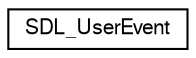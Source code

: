 digraph "Graphical Class Hierarchy"
{
  edge [fontname="FreeSans",fontsize="10",labelfontname="FreeSans",labelfontsize="10"];
  node [fontname="FreeSans",fontsize="10",shape=record];
  rankdir="LR";
  Node1 [label="SDL_UserEvent",height=0.2,width=0.4,color="black", fillcolor="white", style="filled",URL="$d7/d78/struct_s_d_l___user_event.html",tooltip="A user-defined event type (event.user.*) "];
}
